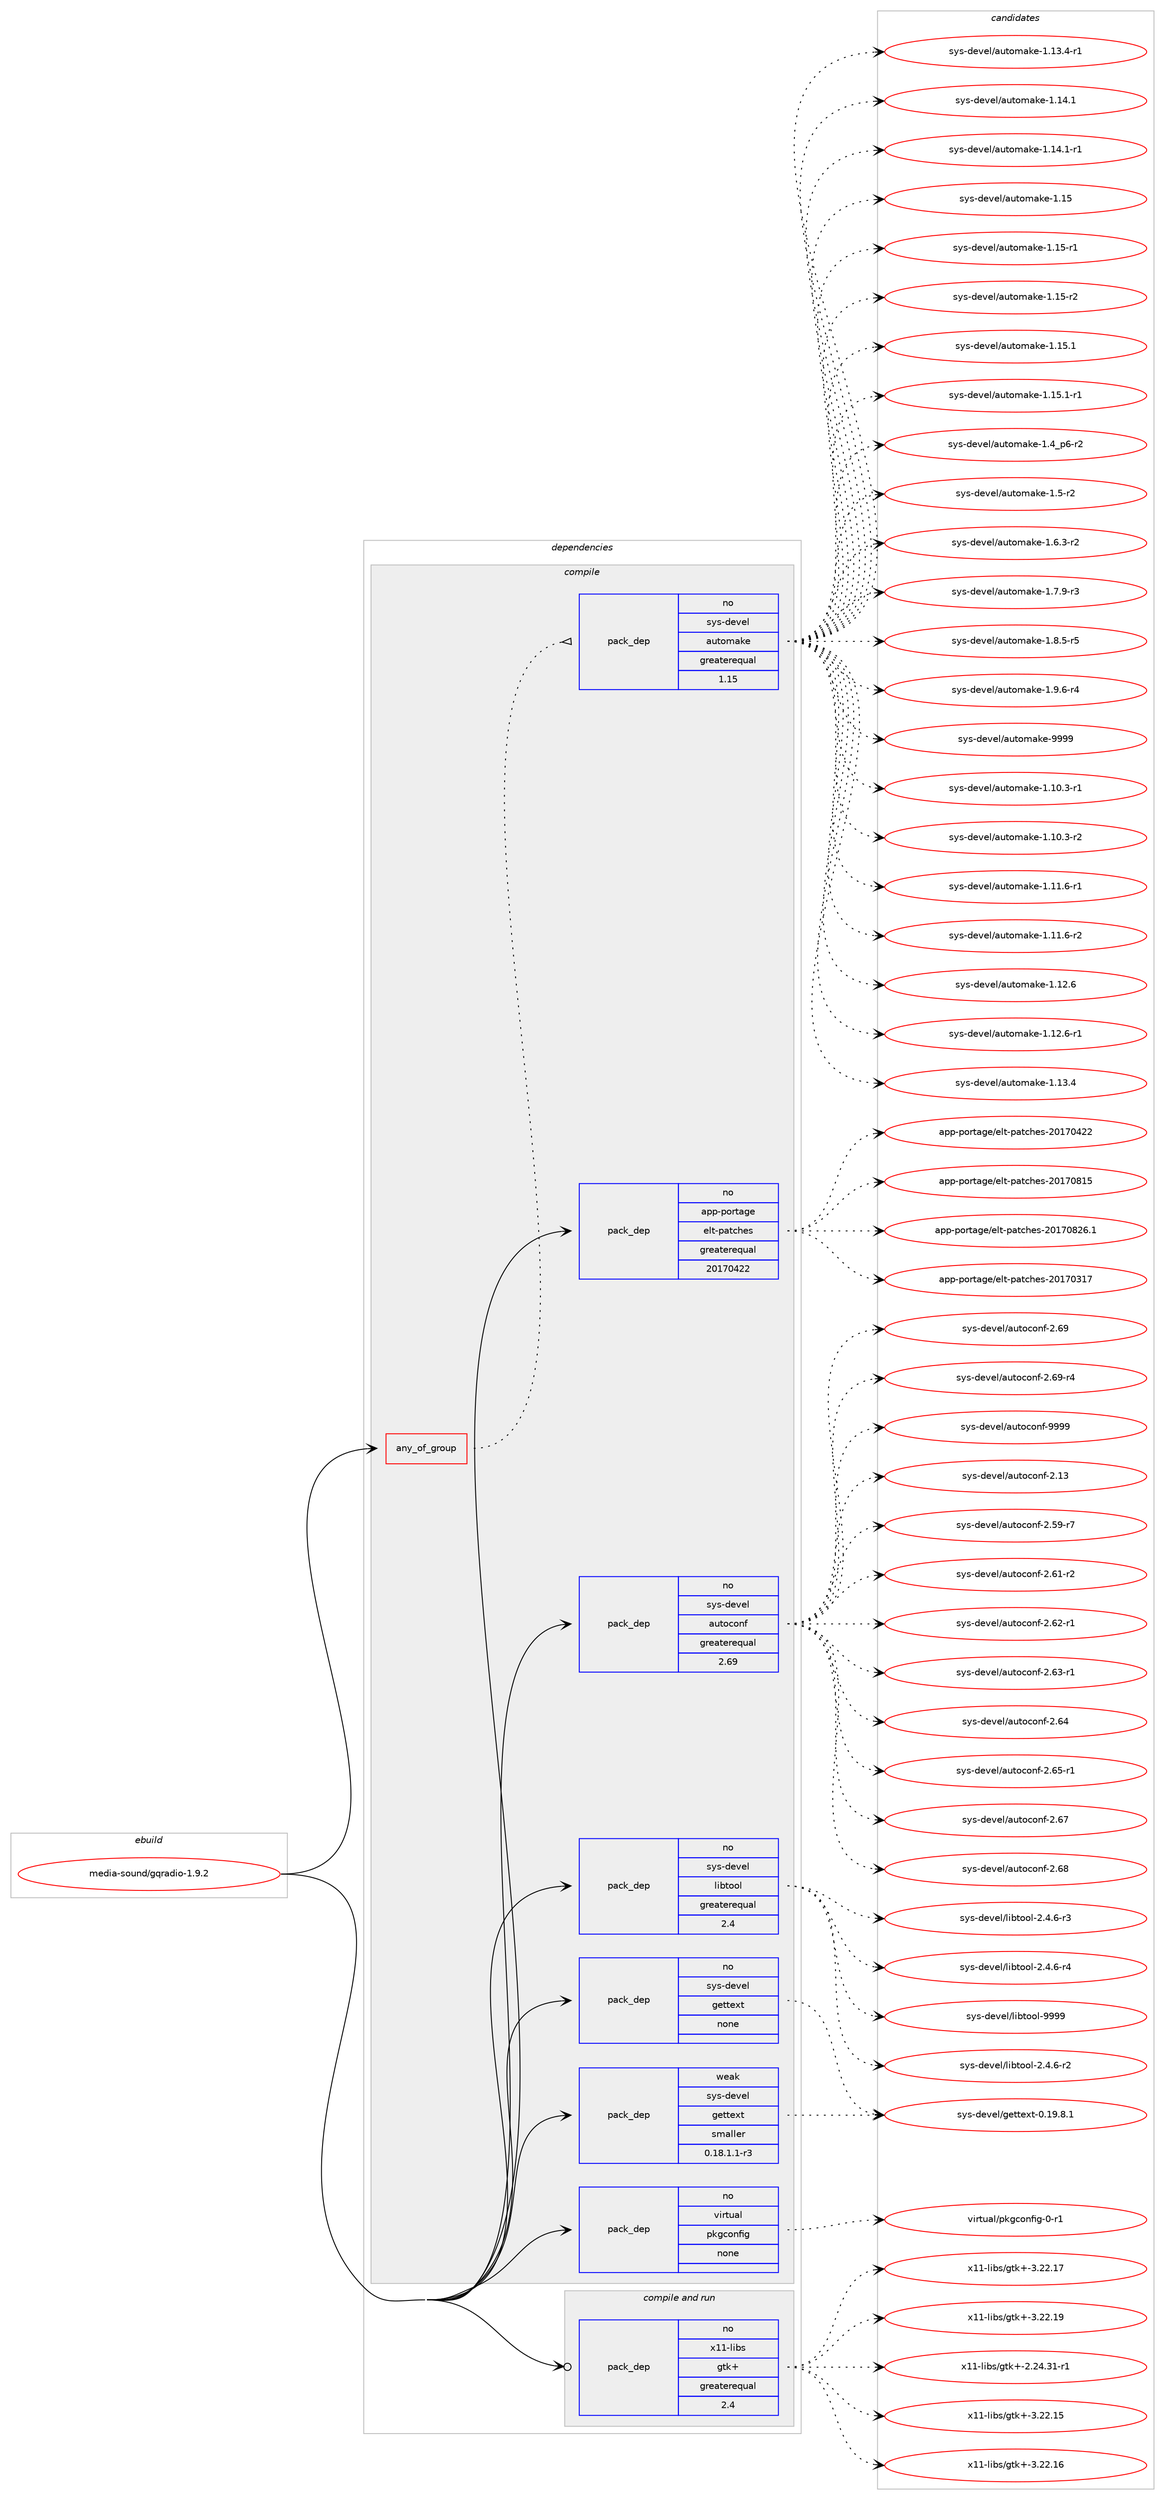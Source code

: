 digraph prolog {

# *************
# Graph options
# *************

newrank=true;
concentrate=true;
compound=true;
graph [rankdir=LR,fontname=Helvetica,fontsize=10,ranksep=1.5];#, ranksep=2.5, nodesep=0.2];
edge  [arrowhead=vee];
node  [fontname=Helvetica,fontsize=10];

# **********
# The ebuild
# **********

subgraph cluster_leftcol {
color=gray;
rank=same;
label=<<i>ebuild</i>>;
id [label="media-sound/gqradio-1.9.2", color=red, width=4, href="../media-sound/gqradio-1.9.2.svg"];
}

# ****************
# The dependencies
# ****************

subgraph cluster_midcol {
color=gray;
label=<<i>dependencies</i>>;
subgraph cluster_compile {
fillcolor="#eeeeee";
style=filled;
label=<<i>compile</i>>;
subgraph any5973 {
dependency381169 [label=<<TABLE BORDER="0" CELLBORDER="1" CELLSPACING="0" CELLPADDING="4"><TR><TD CELLPADDING="10">any_of_group</TD></TR></TABLE>>, shape=none, color=red];subgraph pack281595 {
dependency381170 [label=<<TABLE BORDER="0" CELLBORDER="1" CELLSPACING="0" CELLPADDING="4" WIDTH="220"><TR><TD ROWSPAN="6" CELLPADDING="30">pack_dep</TD></TR><TR><TD WIDTH="110">no</TD></TR><TR><TD>sys-devel</TD></TR><TR><TD>automake</TD></TR><TR><TD>greaterequal</TD></TR><TR><TD>1.15</TD></TR></TABLE>>, shape=none, color=blue];
}
dependency381169:e -> dependency381170:w [weight=20,style="dotted",arrowhead="oinv"];
}
id:e -> dependency381169:w [weight=20,style="solid",arrowhead="vee"];
subgraph pack281596 {
dependency381171 [label=<<TABLE BORDER="0" CELLBORDER="1" CELLSPACING="0" CELLPADDING="4" WIDTH="220"><TR><TD ROWSPAN="6" CELLPADDING="30">pack_dep</TD></TR><TR><TD WIDTH="110">no</TD></TR><TR><TD>app-portage</TD></TR><TR><TD>elt-patches</TD></TR><TR><TD>greaterequal</TD></TR><TR><TD>20170422</TD></TR></TABLE>>, shape=none, color=blue];
}
id:e -> dependency381171:w [weight=20,style="solid",arrowhead="vee"];
subgraph pack281597 {
dependency381172 [label=<<TABLE BORDER="0" CELLBORDER="1" CELLSPACING="0" CELLPADDING="4" WIDTH="220"><TR><TD ROWSPAN="6" CELLPADDING="30">pack_dep</TD></TR><TR><TD WIDTH="110">no</TD></TR><TR><TD>sys-devel</TD></TR><TR><TD>autoconf</TD></TR><TR><TD>greaterequal</TD></TR><TR><TD>2.69</TD></TR></TABLE>>, shape=none, color=blue];
}
id:e -> dependency381172:w [weight=20,style="solid",arrowhead="vee"];
subgraph pack281598 {
dependency381173 [label=<<TABLE BORDER="0" CELLBORDER="1" CELLSPACING="0" CELLPADDING="4" WIDTH="220"><TR><TD ROWSPAN="6" CELLPADDING="30">pack_dep</TD></TR><TR><TD WIDTH="110">no</TD></TR><TR><TD>sys-devel</TD></TR><TR><TD>gettext</TD></TR><TR><TD>none</TD></TR><TR><TD></TD></TR></TABLE>>, shape=none, color=blue];
}
id:e -> dependency381173:w [weight=20,style="solid",arrowhead="vee"];
subgraph pack281599 {
dependency381174 [label=<<TABLE BORDER="0" CELLBORDER="1" CELLSPACING="0" CELLPADDING="4" WIDTH="220"><TR><TD ROWSPAN="6" CELLPADDING="30">pack_dep</TD></TR><TR><TD WIDTH="110">no</TD></TR><TR><TD>sys-devel</TD></TR><TR><TD>libtool</TD></TR><TR><TD>greaterequal</TD></TR><TR><TD>2.4</TD></TR></TABLE>>, shape=none, color=blue];
}
id:e -> dependency381174:w [weight=20,style="solid",arrowhead="vee"];
subgraph pack281600 {
dependency381175 [label=<<TABLE BORDER="0" CELLBORDER="1" CELLSPACING="0" CELLPADDING="4" WIDTH="220"><TR><TD ROWSPAN="6" CELLPADDING="30">pack_dep</TD></TR><TR><TD WIDTH="110">no</TD></TR><TR><TD>virtual</TD></TR><TR><TD>pkgconfig</TD></TR><TR><TD>none</TD></TR><TR><TD></TD></TR></TABLE>>, shape=none, color=blue];
}
id:e -> dependency381175:w [weight=20,style="solid",arrowhead="vee"];
subgraph pack281601 {
dependency381176 [label=<<TABLE BORDER="0" CELLBORDER="1" CELLSPACING="0" CELLPADDING="4" WIDTH="220"><TR><TD ROWSPAN="6" CELLPADDING="30">pack_dep</TD></TR><TR><TD WIDTH="110">weak</TD></TR><TR><TD>sys-devel</TD></TR><TR><TD>gettext</TD></TR><TR><TD>smaller</TD></TR><TR><TD>0.18.1.1-r3</TD></TR></TABLE>>, shape=none, color=blue];
}
id:e -> dependency381176:w [weight=20,style="solid",arrowhead="vee"];
}
subgraph cluster_compileandrun {
fillcolor="#eeeeee";
style=filled;
label=<<i>compile and run</i>>;
subgraph pack281602 {
dependency381177 [label=<<TABLE BORDER="0" CELLBORDER="1" CELLSPACING="0" CELLPADDING="4" WIDTH="220"><TR><TD ROWSPAN="6" CELLPADDING="30">pack_dep</TD></TR><TR><TD WIDTH="110">no</TD></TR><TR><TD>x11-libs</TD></TR><TR><TD>gtk+</TD></TR><TR><TD>greaterequal</TD></TR><TR><TD>2.4</TD></TR></TABLE>>, shape=none, color=blue];
}
id:e -> dependency381177:w [weight=20,style="solid",arrowhead="odotvee"];
}
subgraph cluster_run {
fillcolor="#eeeeee";
style=filled;
label=<<i>run</i>>;
}
}

# **************
# The candidates
# **************

subgraph cluster_choices {
rank=same;
color=gray;
label=<<i>candidates</i>>;

subgraph choice281595 {
color=black;
nodesep=1;
choice11512111545100101118101108479711711611110997107101454946494846514511449 [label="sys-devel/automake-1.10.3-r1", color=red, width=4,href="../sys-devel/automake-1.10.3-r1.svg"];
choice11512111545100101118101108479711711611110997107101454946494846514511450 [label="sys-devel/automake-1.10.3-r2", color=red, width=4,href="../sys-devel/automake-1.10.3-r2.svg"];
choice11512111545100101118101108479711711611110997107101454946494946544511449 [label="sys-devel/automake-1.11.6-r1", color=red, width=4,href="../sys-devel/automake-1.11.6-r1.svg"];
choice11512111545100101118101108479711711611110997107101454946494946544511450 [label="sys-devel/automake-1.11.6-r2", color=red, width=4,href="../sys-devel/automake-1.11.6-r2.svg"];
choice1151211154510010111810110847971171161111099710710145494649504654 [label="sys-devel/automake-1.12.6", color=red, width=4,href="../sys-devel/automake-1.12.6.svg"];
choice11512111545100101118101108479711711611110997107101454946495046544511449 [label="sys-devel/automake-1.12.6-r1", color=red, width=4,href="../sys-devel/automake-1.12.6-r1.svg"];
choice1151211154510010111810110847971171161111099710710145494649514652 [label="sys-devel/automake-1.13.4", color=red, width=4,href="../sys-devel/automake-1.13.4.svg"];
choice11512111545100101118101108479711711611110997107101454946495146524511449 [label="sys-devel/automake-1.13.4-r1", color=red, width=4,href="../sys-devel/automake-1.13.4-r1.svg"];
choice1151211154510010111810110847971171161111099710710145494649524649 [label="sys-devel/automake-1.14.1", color=red, width=4,href="../sys-devel/automake-1.14.1.svg"];
choice11512111545100101118101108479711711611110997107101454946495246494511449 [label="sys-devel/automake-1.14.1-r1", color=red, width=4,href="../sys-devel/automake-1.14.1-r1.svg"];
choice115121115451001011181011084797117116111109971071014549464953 [label="sys-devel/automake-1.15", color=red, width=4,href="../sys-devel/automake-1.15.svg"];
choice1151211154510010111810110847971171161111099710710145494649534511449 [label="sys-devel/automake-1.15-r1", color=red, width=4,href="../sys-devel/automake-1.15-r1.svg"];
choice1151211154510010111810110847971171161111099710710145494649534511450 [label="sys-devel/automake-1.15-r2", color=red, width=4,href="../sys-devel/automake-1.15-r2.svg"];
choice1151211154510010111810110847971171161111099710710145494649534649 [label="sys-devel/automake-1.15.1", color=red, width=4,href="../sys-devel/automake-1.15.1.svg"];
choice11512111545100101118101108479711711611110997107101454946495346494511449 [label="sys-devel/automake-1.15.1-r1", color=red, width=4,href="../sys-devel/automake-1.15.1-r1.svg"];
choice115121115451001011181011084797117116111109971071014549465295112544511450 [label="sys-devel/automake-1.4_p6-r2", color=red, width=4,href="../sys-devel/automake-1.4_p6-r2.svg"];
choice11512111545100101118101108479711711611110997107101454946534511450 [label="sys-devel/automake-1.5-r2", color=red, width=4,href="../sys-devel/automake-1.5-r2.svg"];
choice115121115451001011181011084797117116111109971071014549465446514511450 [label="sys-devel/automake-1.6.3-r2", color=red, width=4,href="../sys-devel/automake-1.6.3-r2.svg"];
choice115121115451001011181011084797117116111109971071014549465546574511451 [label="sys-devel/automake-1.7.9-r3", color=red, width=4,href="../sys-devel/automake-1.7.9-r3.svg"];
choice115121115451001011181011084797117116111109971071014549465646534511453 [label="sys-devel/automake-1.8.5-r5", color=red, width=4,href="../sys-devel/automake-1.8.5-r5.svg"];
choice115121115451001011181011084797117116111109971071014549465746544511452 [label="sys-devel/automake-1.9.6-r4", color=red, width=4,href="../sys-devel/automake-1.9.6-r4.svg"];
choice115121115451001011181011084797117116111109971071014557575757 [label="sys-devel/automake-9999", color=red, width=4,href="../sys-devel/automake-9999.svg"];
dependency381170:e -> choice11512111545100101118101108479711711611110997107101454946494846514511449:w [style=dotted,weight="100"];
dependency381170:e -> choice11512111545100101118101108479711711611110997107101454946494846514511450:w [style=dotted,weight="100"];
dependency381170:e -> choice11512111545100101118101108479711711611110997107101454946494946544511449:w [style=dotted,weight="100"];
dependency381170:e -> choice11512111545100101118101108479711711611110997107101454946494946544511450:w [style=dotted,weight="100"];
dependency381170:e -> choice1151211154510010111810110847971171161111099710710145494649504654:w [style=dotted,weight="100"];
dependency381170:e -> choice11512111545100101118101108479711711611110997107101454946495046544511449:w [style=dotted,weight="100"];
dependency381170:e -> choice1151211154510010111810110847971171161111099710710145494649514652:w [style=dotted,weight="100"];
dependency381170:e -> choice11512111545100101118101108479711711611110997107101454946495146524511449:w [style=dotted,weight="100"];
dependency381170:e -> choice1151211154510010111810110847971171161111099710710145494649524649:w [style=dotted,weight="100"];
dependency381170:e -> choice11512111545100101118101108479711711611110997107101454946495246494511449:w [style=dotted,weight="100"];
dependency381170:e -> choice115121115451001011181011084797117116111109971071014549464953:w [style=dotted,weight="100"];
dependency381170:e -> choice1151211154510010111810110847971171161111099710710145494649534511449:w [style=dotted,weight="100"];
dependency381170:e -> choice1151211154510010111810110847971171161111099710710145494649534511450:w [style=dotted,weight="100"];
dependency381170:e -> choice1151211154510010111810110847971171161111099710710145494649534649:w [style=dotted,weight="100"];
dependency381170:e -> choice11512111545100101118101108479711711611110997107101454946495346494511449:w [style=dotted,weight="100"];
dependency381170:e -> choice115121115451001011181011084797117116111109971071014549465295112544511450:w [style=dotted,weight="100"];
dependency381170:e -> choice11512111545100101118101108479711711611110997107101454946534511450:w [style=dotted,weight="100"];
dependency381170:e -> choice115121115451001011181011084797117116111109971071014549465446514511450:w [style=dotted,weight="100"];
dependency381170:e -> choice115121115451001011181011084797117116111109971071014549465546574511451:w [style=dotted,weight="100"];
dependency381170:e -> choice115121115451001011181011084797117116111109971071014549465646534511453:w [style=dotted,weight="100"];
dependency381170:e -> choice115121115451001011181011084797117116111109971071014549465746544511452:w [style=dotted,weight="100"];
dependency381170:e -> choice115121115451001011181011084797117116111109971071014557575757:w [style=dotted,weight="100"];
}
subgraph choice281596 {
color=black;
nodesep=1;
choice97112112451121111141169710310147101108116451129711699104101115455048495548514955 [label="app-portage/elt-patches-20170317", color=red, width=4,href="../app-portage/elt-patches-20170317.svg"];
choice97112112451121111141169710310147101108116451129711699104101115455048495548525050 [label="app-portage/elt-patches-20170422", color=red, width=4,href="../app-portage/elt-patches-20170422.svg"];
choice97112112451121111141169710310147101108116451129711699104101115455048495548564953 [label="app-portage/elt-patches-20170815", color=red, width=4,href="../app-portage/elt-patches-20170815.svg"];
choice971121124511211111411697103101471011081164511297116991041011154550484955485650544649 [label="app-portage/elt-patches-20170826.1", color=red, width=4,href="../app-portage/elt-patches-20170826.1.svg"];
dependency381171:e -> choice97112112451121111141169710310147101108116451129711699104101115455048495548514955:w [style=dotted,weight="100"];
dependency381171:e -> choice97112112451121111141169710310147101108116451129711699104101115455048495548525050:w [style=dotted,weight="100"];
dependency381171:e -> choice97112112451121111141169710310147101108116451129711699104101115455048495548564953:w [style=dotted,weight="100"];
dependency381171:e -> choice971121124511211111411697103101471011081164511297116991041011154550484955485650544649:w [style=dotted,weight="100"];
}
subgraph choice281597 {
color=black;
nodesep=1;
choice115121115451001011181011084797117116111991111101024550464951 [label="sys-devel/autoconf-2.13", color=red, width=4,href="../sys-devel/autoconf-2.13.svg"];
choice1151211154510010111810110847971171161119911111010245504653574511455 [label="sys-devel/autoconf-2.59-r7", color=red, width=4,href="../sys-devel/autoconf-2.59-r7.svg"];
choice1151211154510010111810110847971171161119911111010245504654494511450 [label="sys-devel/autoconf-2.61-r2", color=red, width=4,href="../sys-devel/autoconf-2.61-r2.svg"];
choice1151211154510010111810110847971171161119911111010245504654504511449 [label="sys-devel/autoconf-2.62-r1", color=red, width=4,href="../sys-devel/autoconf-2.62-r1.svg"];
choice1151211154510010111810110847971171161119911111010245504654514511449 [label="sys-devel/autoconf-2.63-r1", color=red, width=4,href="../sys-devel/autoconf-2.63-r1.svg"];
choice115121115451001011181011084797117116111991111101024550465452 [label="sys-devel/autoconf-2.64", color=red, width=4,href="../sys-devel/autoconf-2.64.svg"];
choice1151211154510010111810110847971171161119911111010245504654534511449 [label="sys-devel/autoconf-2.65-r1", color=red, width=4,href="../sys-devel/autoconf-2.65-r1.svg"];
choice115121115451001011181011084797117116111991111101024550465455 [label="sys-devel/autoconf-2.67", color=red, width=4,href="../sys-devel/autoconf-2.67.svg"];
choice115121115451001011181011084797117116111991111101024550465456 [label="sys-devel/autoconf-2.68", color=red, width=4,href="../sys-devel/autoconf-2.68.svg"];
choice115121115451001011181011084797117116111991111101024550465457 [label="sys-devel/autoconf-2.69", color=red, width=4,href="../sys-devel/autoconf-2.69.svg"];
choice1151211154510010111810110847971171161119911111010245504654574511452 [label="sys-devel/autoconf-2.69-r4", color=red, width=4,href="../sys-devel/autoconf-2.69-r4.svg"];
choice115121115451001011181011084797117116111991111101024557575757 [label="sys-devel/autoconf-9999", color=red, width=4,href="../sys-devel/autoconf-9999.svg"];
dependency381172:e -> choice115121115451001011181011084797117116111991111101024550464951:w [style=dotted,weight="100"];
dependency381172:e -> choice1151211154510010111810110847971171161119911111010245504653574511455:w [style=dotted,weight="100"];
dependency381172:e -> choice1151211154510010111810110847971171161119911111010245504654494511450:w [style=dotted,weight="100"];
dependency381172:e -> choice1151211154510010111810110847971171161119911111010245504654504511449:w [style=dotted,weight="100"];
dependency381172:e -> choice1151211154510010111810110847971171161119911111010245504654514511449:w [style=dotted,weight="100"];
dependency381172:e -> choice115121115451001011181011084797117116111991111101024550465452:w [style=dotted,weight="100"];
dependency381172:e -> choice1151211154510010111810110847971171161119911111010245504654534511449:w [style=dotted,weight="100"];
dependency381172:e -> choice115121115451001011181011084797117116111991111101024550465455:w [style=dotted,weight="100"];
dependency381172:e -> choice115121115451001011181011084797117116111991111101024550465456:w [style=dotted,weight="100"];
dependency381172:e -> choice115121115451001011181011084797117116111991111101024550465457:w [style=dotted,weight="100"];
dependency381172:e -> choice1151211154510010111810110847971171161119911111010245504654574511452:w [style=dotted,weight="100"];
dependency381172:e -> choice115121115451001011181011084797117116111991111101024557575757:w [style=dotted,weight="100"];
}
subgraph choice281598 {
color=black;
nodesep=1;
choice1151211154510010111810110847103101116116101120116454846495746564649 [label="sys-devel/gettext-0.19.8.1", color=red, width=4,href="../sys-devel/gettext-0.19.8.1.svg"];
dependency381173:e -> choice1151211154510010111810110847103101116116101120116454846495746564649:w [style=dotted,weight="100"];
}
subgraph choice281599 {
color=black;
nodesep=1;
choice1151211154510010111810110847108105981161111111084550465246544511450 [label="sys-devel/libtool-2.4.6-r2", color=red, width=4,href="../sys-devel/libtool-2.4.6-r2.svg"];
choice1151211154510010111810110847108105981161111111084550465246544511451 [label="sys-devel/libtool-2.4.6-r3", color=red, width=4,href="../sys-devel/libtool-2.4.6-r3.svg"];
choice1151211154510010111810110847108105981161111111084550465246544511452 [label="sys-devel/libtool-2.4.6-r4", color=red, width=4,href="../sys-devel/libtool-2.4.6-r4.svg"];
choice1151211154510010111810110847108105981161111111084557575757 [label="sys-devel/libtool-9999", color=red, width=4,href="../sys-devel/libtool-9999.svg"];
dependency381174:e -> choice1151211154510010111810110847108105981161111111084550465246544511450:w [style=dotted,weight="100"];
dependency381174:e -> choice1151211154510010111810110847108105981161111111084550465246544511451:w [style=dotted,weight="100"];
dependency381174:e -> choice1151211154510010111810110847108105981161111111084550465246544511452:w [style=dotted,weight="100"];
dependency381174:e -> choice1151211154510010111810110847108105981161111111084557575757:w [style=dotted,weight="100"];
}
subgraph choice281600 {
color=black;
nodesep=1;
choice11810511411611797108471121071039911111010210510345484511449 [label="virtual/pkgconfig-0-r1", color=red, width=4,href="../virtual/pkgconfig-0-r1.svg"];
dependency381175:e -> choice11810511411611797108471121071039911111010210510345484511449:w [style=dotted,weight="100"];
}
subgraph choice281601 {
color=black;
nodesep=1;
choice1151211154510010111810110847103101116116101120116454846495746564649 [label="sys-devel/gettext-0.19.8.1", color=red, width=4,href="../sys-devel/gettext-0.19.8.1.svg"];
dependency381176:e -> choice1151211154510010111810110847103101116116101120116454846495746564649:w [style=dotted,weight="100"];
}
subgraph choice281602 {
color=black;
nodesep=1;
choice12049494510810598115471031161074345504650524651494511449 [label="x11-libs/gtk+-2.24.31-r1", color=red, width=4,href="../x11-libs/gtk+-2.24.31-r1.svg"];
choice1204949451081059811547103116107434551465050464953 [label="x11-libs/gtk+-3.22.15", color=red, width=4,href="../x11-libs/gtk+-3.22.15.svg"];
choice1204949451081059811547103116107434551465050464954 [label="x11-libs/gtk+-3.22.16", color=red, width=4,href="../x11-libs/gtk+-3.22.16.svg"];
choice1204949451081059811547103116107434551465050464955 [label="x11-libs/gtk+-3.22.17", color=red, width=4,href="../x11-libs/gtk+-3.22.17.svg"];
choice1204949451081059811547103116107434551465050464957 [label="x11-libs/gtk+-3.22.19", color=red, width=4,href="../x11-libs/gtk+-3.22.19.svg"];
dependency381177:e -> choice12049494510810598115471031161074345504650524651494511449:w [style=dotted,weight="100"];
dependency381177:e -> choice1204949451081059811547103116107434551465050464953:w [style=dotted,weight="100"];
dependency381177:e -> choice1204949451081059811547103116107434551465050464954:w [style=dotted,weight="100"];
dependency381177:e -> choice1204949451081059811547103116107434551465050464955:w [style=dotted,weight="100"];
dependency381177:e -> choice1204949451081059811547103116107434551465050464957:w [style=dotted,weight="100"];
}
}

}
